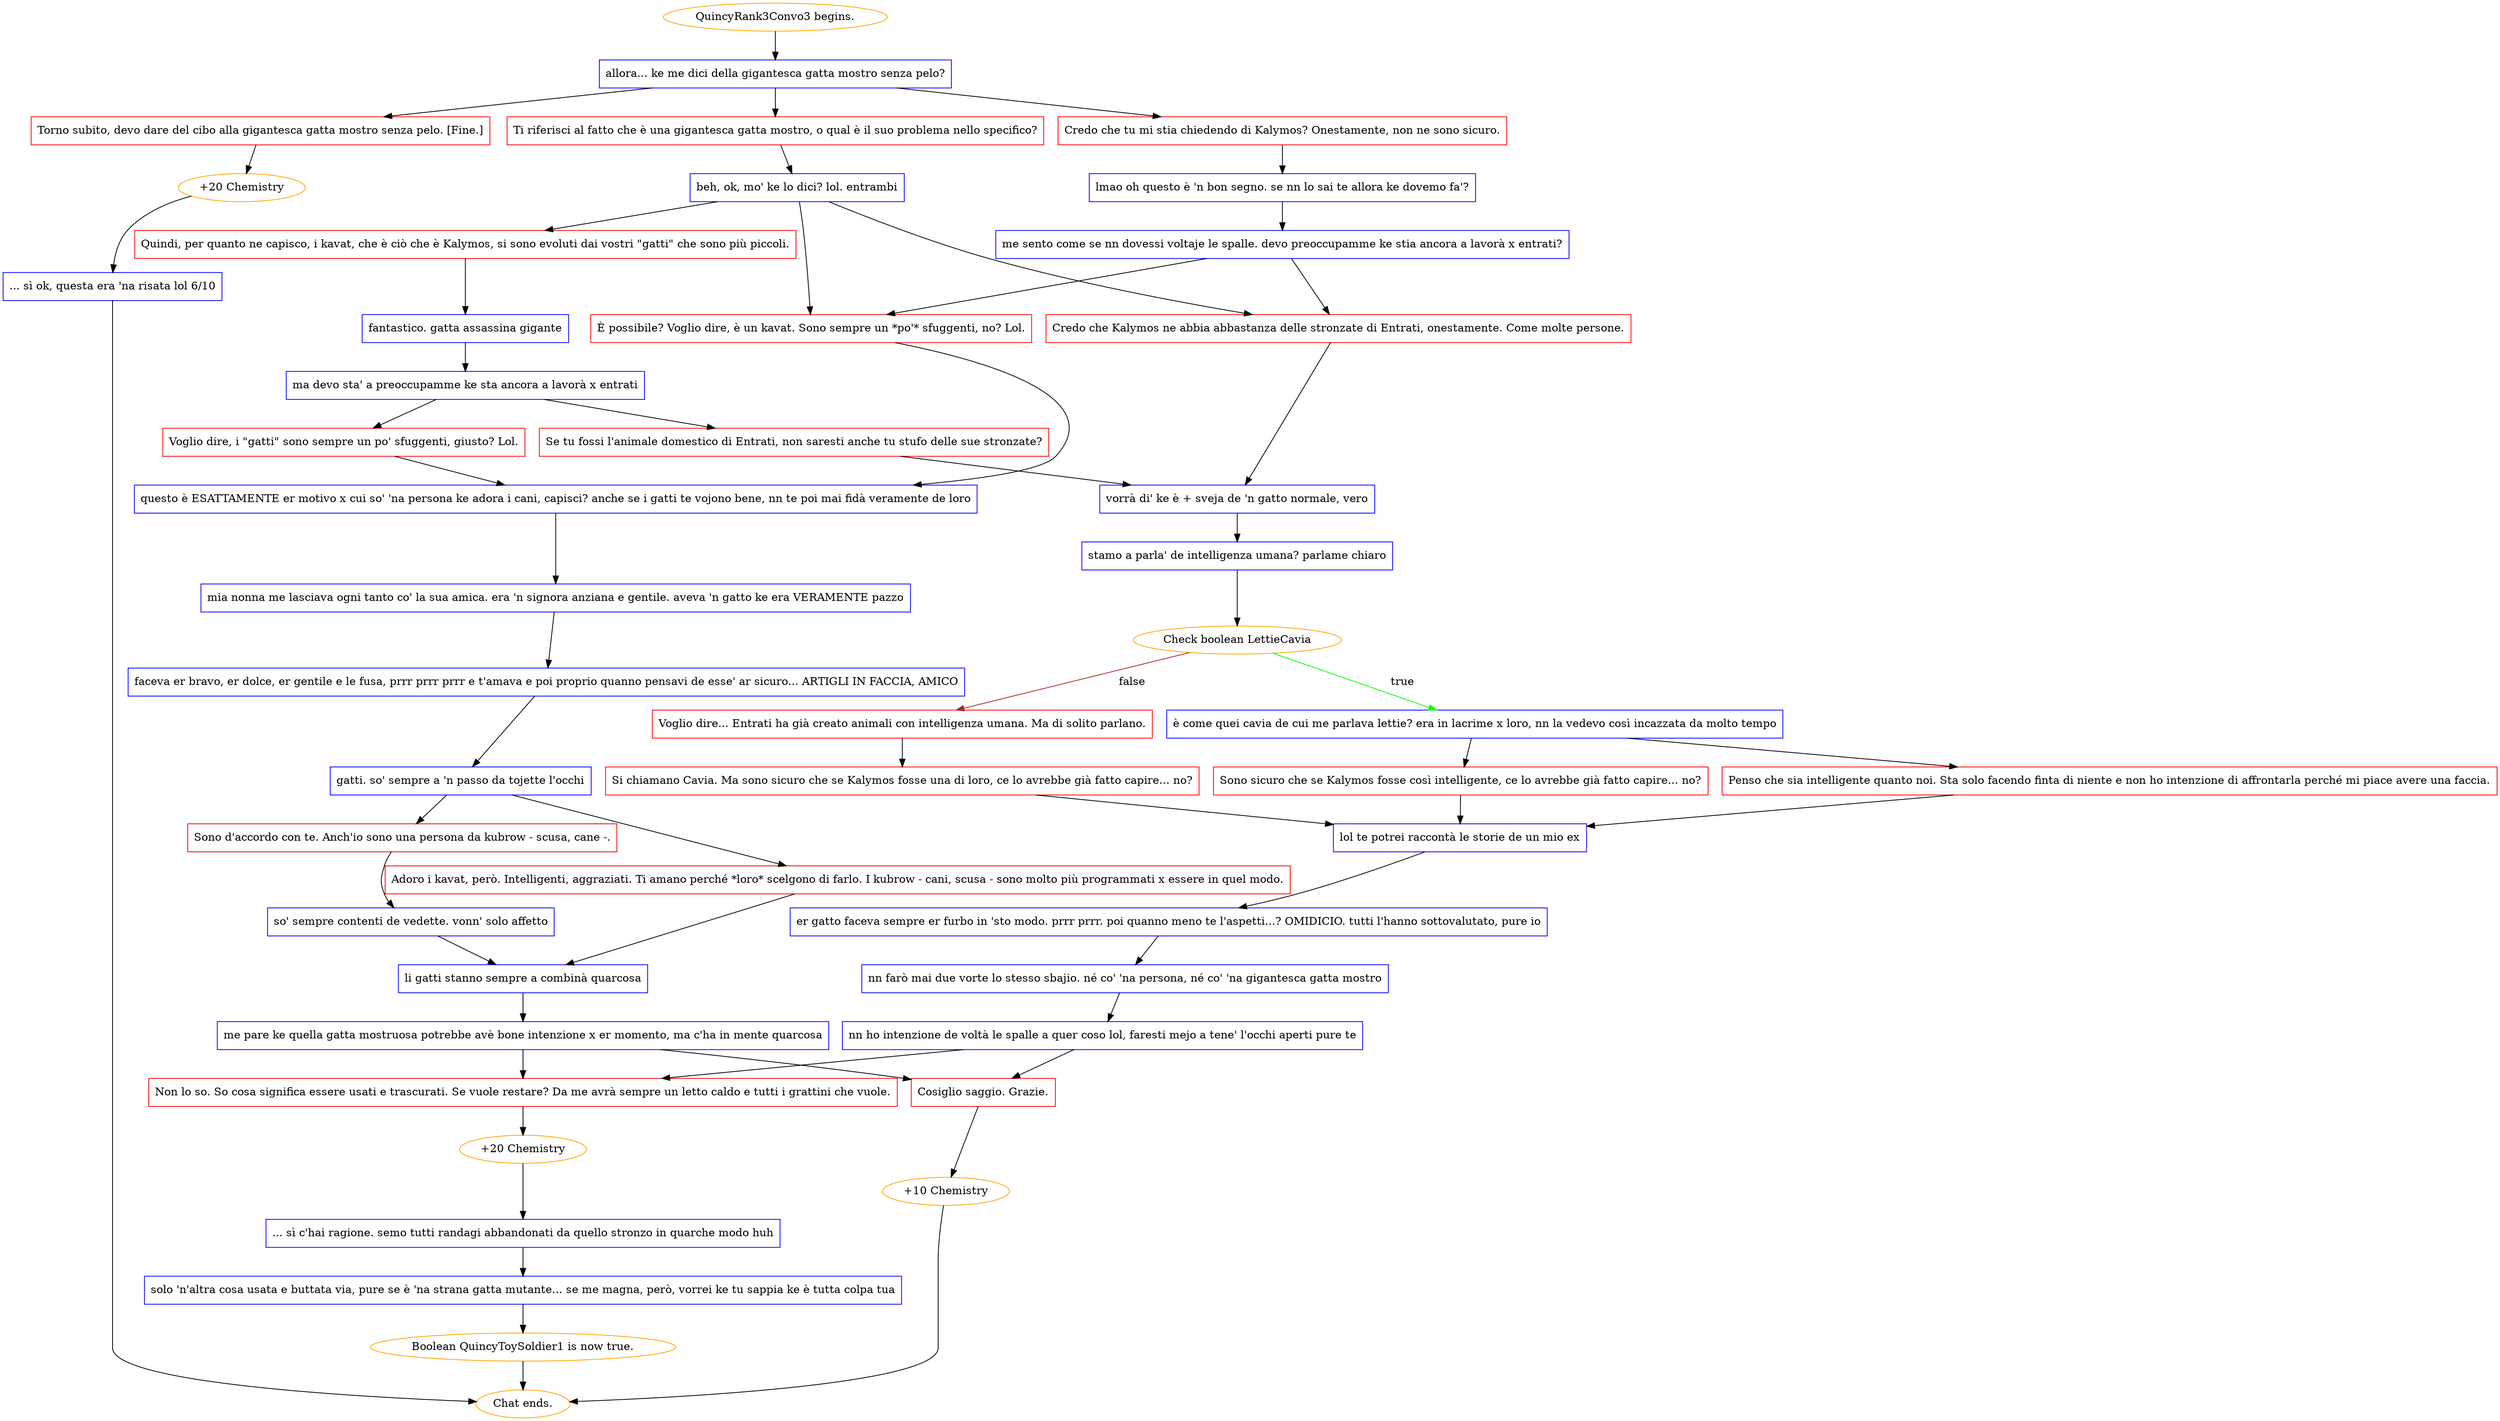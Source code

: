 digraph {
	"QuincyRank3Convo3 begins." [color=orange];
		"QuincyRank3Convo3 begins." -> j1089496486;
	j1089496486 [label="allora... ke me dici della gigantesca gatta mostro senza pelo?",shape=box,color=blue];
		j1089496486 -> j3778199561;
		j1089496486 -> j3247494174;
		j1089496486 -> j2597074209;
	j3778199561 [label="Credo che tu mi stia chiedendo di Kalymos? Onestamente, non ne sono sicuro.",shape=box,color=red];
		j3778199561 -> j3093894615;
	j3247494174 [label="Ti riferisci al fatto che è una gigantesca gatta mostro, o qual è il suo problema nello specifico?",shape=box,color=red];
		j3247494174 -> j971462294;
	j2597074209 [label="Torno subito, devo dare del cibo alla gigantesca gatta mostro senza pelo. [Fine.]",shape=box,color=red];
		j2597074209 -> j3326034563;
	j3093894615 [label="lmao oh questo è 'n bon segno. se nn lo sai te allora ke dovemo fa'?",shape=box,color=blue];
		j3093894615 -> j1669054496;
	j971462294 [label="beh, ok, mo' ke lo dici? lol. entrambi",shape=box,color=blue];
		j971462294 -> j2594689171;
		j971462294 -> j4114005829;
		j971462294 -> j1622949422;
	j3326034563 [label="+20 Chemistry",color=orange];
		j3326034563 -> j2753087341;
	j1669054496 [label="me sento come se nn dovessi voltaje le spalle. devo preoccupamme ke stia ancora a lavorà x entrati?",shape=box,color=blue];
		j1669054496 -> j1622949422;
		j1669054496 -> j4114005829;
	j2594689171 [label="Quindi, per quanto ne capisco, i kavat, che è ciò che è Kalymos, si sono evoluti dai vostri \"gatti\" che sono più piccoli.",shape=box,color=red];
		j2594689171 -> j2879791155;
	j4114005829 [label="Credo che Kalymos ne abbia abbastanza delle stronzate di Entrati, onestamente. Come molte persone.",shape=box,color=red];
		j4114005829 -> j98038520;
	j1622949422 [label="È possibile? Voglio dire, è un kavat. Sono sempre un *po'* sfuggenti, no? Lol.",shape=box,color=red];
		j1622949422 -> j2101071291;
	j2753087341 [label="... sì ok, questa era 'na risata lol 6/10",shape=box,color=blue];
		j2753087341 -> "Chat ends.";
	j2879791155 [label="fantastico. gatta assassina gigante",shape=box,color=blue];
		j2879791155 -> j3707178662;
	j98038520 [label="vorrà di' ke è + sveja de 'n gatto normale, vero",shape=box,color=blue];
		j98038520 -> j2490424347;
	j2101071291 [label="questo è ESATTAMENTE er motivo x cui so' 'na persona ke adora i cani, capisci? anche se i gatti te vojono bene, nn te poi mai fidà veramente de loro",shape=box,color=blue];
		j2101071291 -> j4283421791;
	"Chat ends." [color=orange];
	j3707178662 [label="ma devo sta' a preoccupamme ke sta ancora a lavorà x entrati",shape=box,color=blue];
		j3707178662 -> j2028090864;
		j3707178662 -> j1439564678;
	j2490424347 [label="stamo a parla' de intelligenza umana? parlame chiaro",shape=box,color=blue];
		j2490424347 -> j86583382;
	j4283421791 [label="mia nonna me lasciava ogni tanto co' la sua amica. era 'n signora anziana e gentile. aveva 'n gatto ke era VERAMENTE pazzo",shape=box,color=blue];
		j4283421791 -> j4080691913;
	j2028090864 [label="Voglio dire, i \"gatti\" sono sempre un po' sfuggenti, giusto? Lol.",shape=box,color=red];
		j2028090864 -> j2101071291;
	j1439564678 [label="Se tu fossi l'animale domestico di Entrati, non saresti anche tu stufo delle sue stronzate?",shape=box,color=red];
		j1439564678 -> j98038520;
	j86583382 [label="Check boolean LettieCavia",color=orange];
		j86583382 -> j1780697385 [label=true,color=green];
		j86583382 -> j468076506 [label=false,color=brown];
	j4080691913 [label="faceva er bravo, er dolce, er gentile e le fusa, prrr prrr prrr e t'amava e poi proprio quanno pensavi de esse' ar sicuro... ARTIGLI IN FACCIA, AMICO",shape=box,color=blue];
		j4080691913 -> j1403581255;
	j1780697385 [label="è come quei cavia de cui me parlava lettie? era in lacrime x loro, nn la vedevo così incazzata da molto tempo",shape=box,color=blue];
		j1780697385 -> j1341107200;
		j1780697385 -> j2437576139;
	j468076506 [label="Voglio dire... Entrati ha già creato animali con intelligenza umana. Ma di solito parlano.",shape=box,color=red];
		j468076506 -> j1814726498;
	j1403581255 [label="gatti. so' sempre a 'n passo da tojette l'occhi",shape=box,color=blue];
		j1403581255 -> j3916796398;
		j1403581255 -> j1605173768;
	j1341107200 [label="Penso che sia intelligente quanto noi. Sta solo facendo finta di niente e non ho intenzione di affrontarla perché mi piace avere una faccia.",shape=box,color=red];
		j1341107200 -> j2029902883;
	j2437576139 [label="Sono sicuro che se Kalymos fosse così intelligente, ce lo avrebbe già fatto capire... no?",shape=box,color=red];
		j2437576139 -> j2029902883;
	j1814726498 [label="Si chiamano Cavia. Ma sono sicuro che se Kalymos fosse una di loro, ce lo avrebbe già fatto capire... no?",shape=box,color=red];
		j1814726498 -> j2029902883;
	j3916796398 [label="Adoro i kavat, però. Intelligenti, aggraziati. Ti amano perché *loro* scelgono di farlo. I kubrow - cani, scusa - sono molto più programmati x essere in quel modo.",shape=box,color=red];
		j3916796398 -> j3786457256;
	j1605173768 [label="Sono d'accordo con te. Anch'io sono una persona da kubrow - scusa, cane -.",shape=box,color=red];
		j1605173768 -> j514213615;
	j2029902883 [label="lol te potrei raccontà le storie de un mio ex",shape=box,color=blue];
		j2029902883 -> j968383527;
	j3786457256 [label="li gatti stanno sempre a combinà quarcosa",shape=box,color=blue];
		j3786457256 -> j1658645008;
	j514213615 [label="so' sempre contenti de vedette. vonn' solo affetto",shape=box,color=blue];
		j514213615 -> j3786457256;
	j968383527 [label="er gatto faceva sempre er furbo in 'sto modo. prrr prrr. poi quanno meno te l'aspetti...? OMIDICIO. tutti l'hanno sottovalutato, pure io",shape=box,color=blue];
		j968383527 -> j3992303697;
	j1658645008 [label="me pare ke quella gatta mostruosa potrebbe avè bone intenzione x er momento, ma c'ha in mente quarcosa",shape=box,color=blue];
		j1658645008 -> j2594552767;
		j1658645008 -> j2593028674;
	j3992303697 [label="nn farò mai due vorte lo stesso sbajio. né co' 'na persona, né co' 'na gigantesca gatta mostro",shape=box,color=blue];
		j3992303697 -> j2858118564;
	j2594552767 [label="Non lo so. So cosa significa essere usati e trascurati. Se vuole restare? Da me avrà sempre un letto caldo e tutti i grattini che vuole.",shape=box,color=red];
		j2594552767 -> j3319735388;
	j2593028674 [label="Cosiglio saggio. Grazie.",shape=box,color=red];
		j2593028674 -> j1933300832;
	j2858118564 [label="nn ho intenzione de voltà le spalle a quer coso lol, faresti mejo a tene' l'occhi aperti pure te",shape=box,color=blue];
		j2858118564 -> j2594552767;
		j2858118564 -> j2593028674;
	j3319735388 [label="+20 Chemistry",color=orange];
		j3319735388 -> j3153889576;
	j1933300832 [label="+10 Chemistry",color=orange];
		j1933300832 -> "Chat ends.";
	j3153889576 [label="... sì c'hai ragione. semo tutti randagi abbandonati da quello stronzo in quarche modo huh",shape=box,color=blue];
		j3153889576 -> j3454321280;
	j3454321280 [label="solo 'n'altra cosa usata e buttata via, pure se è 'na strana gatta mutante... se me magna, però, vorrei ke tu sappia ke è tutta colpa tua",shape=box,color=blue];
		j3454321280 -> j1556831990;
	j1556831990 [label="Boolean QuincyToySoldier1 is now true.",color=orange];
		j1556831990 -> "Chat ends.";
}